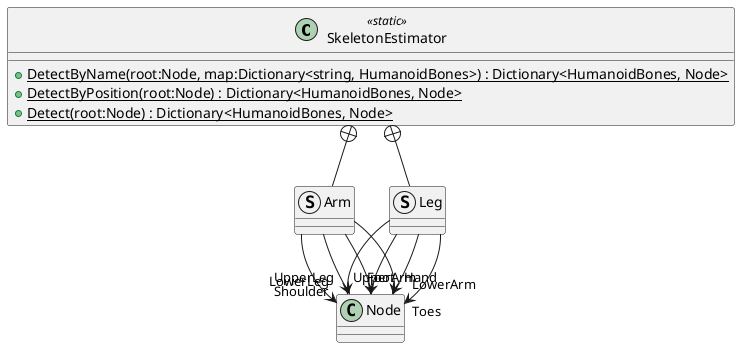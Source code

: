 @startuml
class SkeletonEstimator <<static>> {
    {static} + DetectByName(root:Node, map:Dictionary<string, HumanoidBones>) : Dictionary<HumanoidBones, Node>
    {static} + DetectByPosition(root:Node) : Dictionary<HumanoidBones, Node>
    {static} + Detect(root:Node) : Dictionary<HumanoidBones, Node>
}
struct Arm {
}
struct Leg {
}
SkeletonEstimator +-- Arm
Arm --> "Shoulder" Node
Arm --> "UpperArm" Node
Arm --> "LowerArm" Node
Arm --> "Hand" Node
SkeletonEstimator +-- Leg
Leg --> "UpperLeg" Node
Leg --> "LowerLeg" Node
Leg --> "Foot" Node
Leg --> "Toes" Node
@enduml
